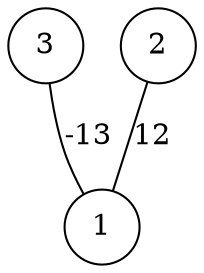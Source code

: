 graph { 
	 fontname="Helvetica,Arial,sans-serif" 
	 node [shape = circle]; 
	 3 -- 1 [label = "-13"];
	 2 -- 1 [label = "12"];
	 1;
	 2;
	 3;
}
